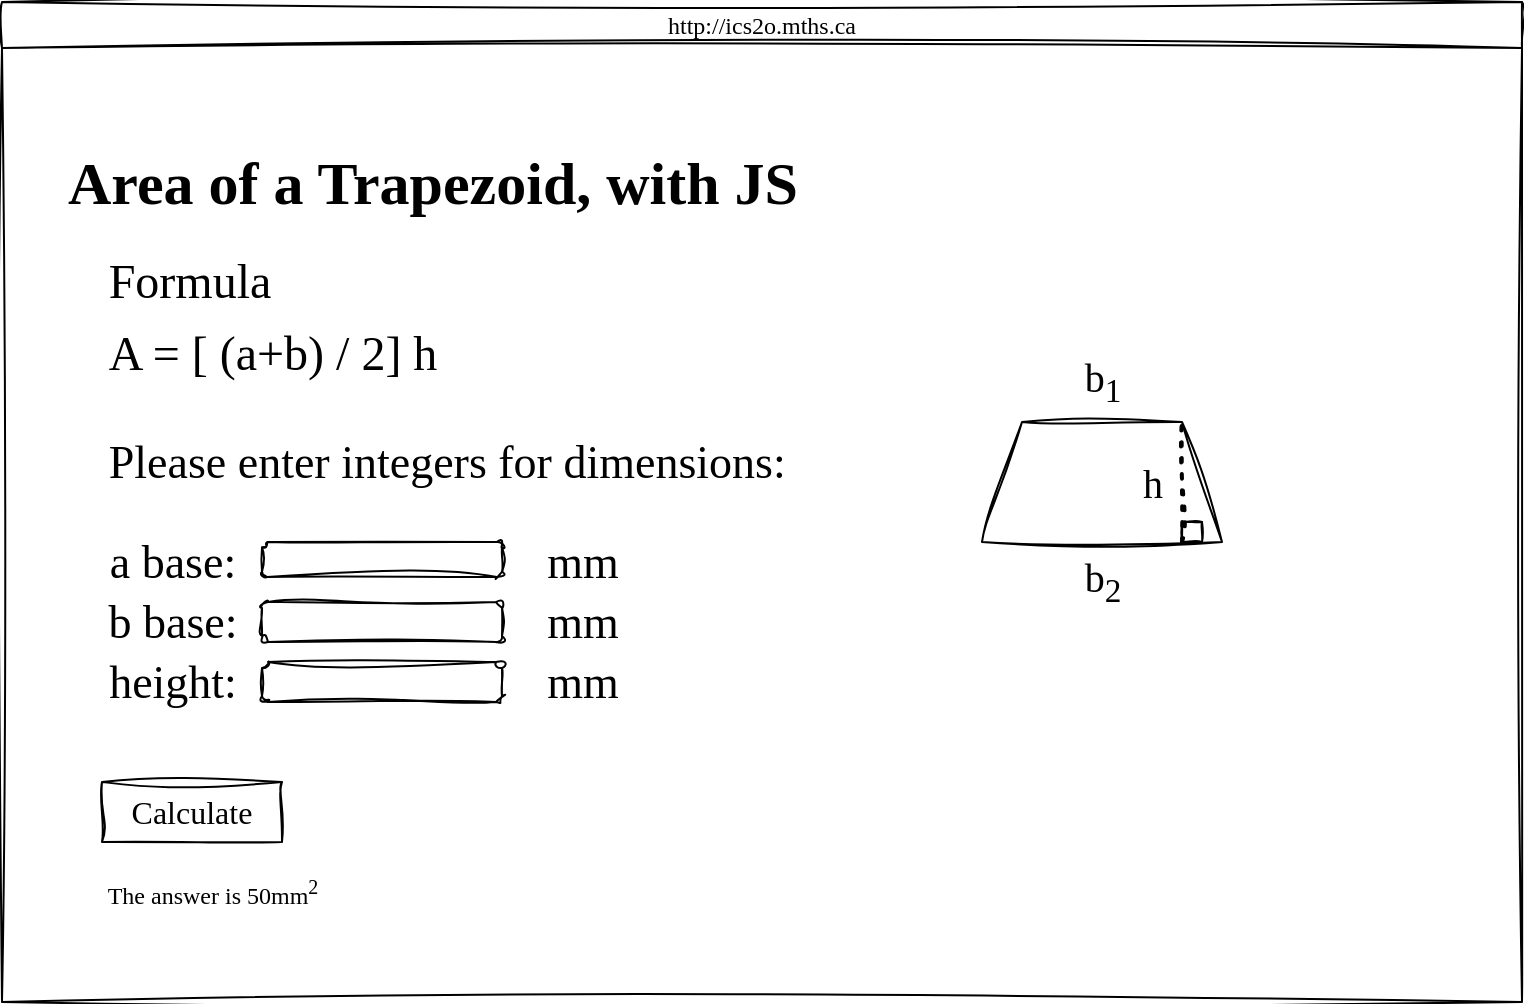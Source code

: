 <mxfile>
    <diagram id="HIP3nbAZw_EuaXWnEj3U" name="Page-1">
        <mxGraphModel dx="906" dy="512" grid="1" gridSize="10" guides="1" tooltips="1" connect="1" arrows="1" fold="1" page="1" pageScale="1" pageWidth="850" pageHeight="1100" math="0" shadow="0">
            <root>
                <mxCell id="0"/>
                <mxCell id="1" parent="0"/>
                <mxCell id="7" value="http://ics2o.mths.ca" style="swimlane;whiteSpace=wrap;html=1;sketch=1;curveFitting=1;jiggle=2;fontStyle=0;fontFamily=Times New Roman;" parent="1" vertex="1">
                    <mxGeometry x="50" y="150" width="760" height="500" as="geometry"/>
                </mxCell>
                <mxCell id="8" value="" style="shape=trapezoid;perimeter=trapezoidPerimeter;whiteSpace=wrap;html=1;fixedSize=1;sketch=1;hachureGap=4;jiggle=2;curveFitting=1;fontFamily=Architects Daughter;fontSource=https%3A%2F%2Ffonts.googleapis.com%2Fcss%3Ffamily%3DArchitects%2BDaughter;fontSize=20;" vertex="1" parent="7">
                    <mxGeometry x="490" y="210" width="120" height="60" as="geometry"/>
                </mxCell>
                <mxCell id="11" value="b&lt;sub&gt;1&lt;/sub&gt;" style="text;html=1;align=center;verticalAlign=middle;resizable=0;points=[];autosize=1;strokeColor=none;fillColor=none;fontSize=20;fontFamily=Times New Roman;sketch=1;hachureGap=4;jiggle=2;curveFitting=1;fontSource=https%3A%2F%2Ffonts.googleapis.com%2Fcss%3Ffamily%3DArchitects%2BDaughter;" vertex="1" parent="7">
                    <mxGeometry x="530" y="170" width="40" height="40" as="geometry"/>
                </mxCell>
                <mxCell id="13" value="" style="endArrow=none;dashed=1;html=1;dashPattern=1 3;strokeWidth=2;sketch=1;hachureGap=4;jiggle=2;curveFitting=1;fontFamily=Times New Roman;fontSize=16;entryX=0.832;entryY=0.007;entryDx=0;entryDy=0;entryPerimeter=0;" edge="1" parent="7" target="8">
                    <mxGeometry width="50" height="50" relative="1" as="geometry">
                        <mxPoint x="590" y="270" as="sourcePoint"/>
                        <mxPoint x="340" y="190" as="targetPoint"/>
                        <Array as="points"/>
                    </mxGeometry>
                </mxCell>
                <mxCell id="18" value="" style="swimlane;startSize=0;sketch=1;hachureGap=4;jiggle=2;curveFitting=1;fontFamily=Times New Roman;fontSize=20;" vertex="1" collapsed="1" parent="7">
                    <mxGeometry x="590" y="260" width="10" height="10" as="geometry">
                        <mxRectangle x="590" y="250" width="10" height="10" as="alternateBounds"/>
                    </mxGeometry>
                </mxCell>
                <mxCell id="20" value="h" style="text;html=1;align=center;verticalAlign=middle;resizable=0;points=[];autosize=1;strokeColor=none;fillColor=none;fontSize=20;fontFamily=Times New Roman;sketch=1;hachureGap=4;jiggle=2;curveFitting=1;fontSource=https%3A%2F%2Ffonts.googleapis.com%2Fcss%3Ffamily%3DArchitects%2BDaughter;" vertex="1" parent="7">
                    <mxGeometry x="560" y="220" width="30" height="40" as="geometry"/>
                </mxCell>
                <mxCell id="21" value="&lt;b&gt;&lt;font style=&quot;font-size: 30px;&quot;&gt;Area of a Trapezoid, with JS&lt;/font&gt;&lt;/b&gt;" style="text;html=1;align=center;verticalAlign=middle;resizable=0;points=[];autosize=1;strokeColor=none;fillColor=none;fontSize=20;fontFamily=Times New Roman;sketch=1;hachureGap=4;jiggle=2;curveFitting=1;fontSource=https%3A%2F%2Ffonts.googleapis.com%2Fcss%3Ffamily%3DArchitects%2BDaughter;" vertex="1" parent="7">
                    <mxGeometry x="20" y="65" width="390" height="50" as="geometry"/>
                </mxCell>
                <mxCell id="22" value="&lt;div style=&quot;text-align: left;&quot;&gt;&lt;span style=&quot;font-size: 24px; background-color: initial;&quot;&gt;Formula&lt;/span&gt;&lt;/div&gt;&lt;font style=&quot;font-size: 24px;&quot;&gt;A = [ (a+b) / 2] h&lt;/font&gt;" style="text;html=1;align=center;verticalAlign=middle;resizable=0;points=[];autosize=1;strokeColor=none;fillColor=none;fontSize=30;fontFamily=Times New Roman;sketch=1;hachureGap=4;jiggle=2;curveFitting=1;fontSource=https%3A%2F%2Ffonts.googleapis.com%2Fcss%3Ffamily%3DArchitects%2BDaughter;" vertex="1" parent="7">
                    <mxGeometry x="40" y="110" width="190" height="90" as="geometry"/>
                </mxCell>
                <mxCell id="23" value="&lt;font style=&quot;font-size: 23px;&quot;&gt;Please enter integers for dimensions:&amp;nbsp;&lt;/font&gt;" style="text;html=1;align=center;verticalAlign=middle;resizable=0;points=[];autosize=1;strokeColor=none;fillColor=none;fontSize=24;fontFamily=Times New Roman;sketch=1;hachureGap=4;jiggle=2;curveFitting=1;fontSource=https%3A%2F%2Ffonts.googleapis.com%2Fcss%3Ffamily%3DArchitects%2BDaughter;" vertex="1" parent="7">
                    <mxGeometry x="40" y="210" width="370" height="40" as="geometry"/>
                </mxCell>
                <mxCell id="25" value="b base:" style="text;html=1;align=center;verticalAlign=middle;resizable=0;points=[];autosize=1;strokeColor=none;fillColor=none;fontSize=23;fontFamily=Times New Roman;sketch=1;hachureGap=4;jiggle=2;curveFitting=1;fontSource=https%3A%2F%2Ffonts.googleapis.com%2Fcss%3Ffamily%3DArchitects%2BDaughter;" vertex="1" parent="7">
                    <mxGeometry x="40" y="290" width="90" height="40" as="geometry"/>
                </mxCell>
                <mxCell id="26" value="height:" style="text;html=1;align=center;verticalAlign=middle;resizable=0;points=[];autosize=1;strokeColor=none;fillColor=none;fontSize=23;fontFamily=Times New Roman;sketch=1;hachureGap=4;jiggle=2;curveFitting=1;fontSource=https%3A%2F%2Ffonts.googleapis.com%2Fcss%3Ffamily%3DArchitects%2BDaughter;" vertex="1" parent="7">
                    <mxGeometry x="40" y="320" width="90" height="40" as="geometry"/>
                </mxCell>
                <mxCell id="24" value="a base:" style="text;html=1;align=center;verticalAlign=middle;resizable=0;points=[];autosize=1;strokeColor=none;fillColor=none;fontSize=23;fontFamily=Times New Roman;sketch=1;hachureGap=4;jiggle=2;curveFitting=1;fontSource=https%3A%2F%2Ffonts.googleapis.com%2Fcss%3Ffamily%3DArchitects%2BDaughter;" vertex="1" parent="7">
                    <mxGeometry x="40" y="260" width="90" height="40" as="geometry"/>
                </mxCell>
                <mxCell id="27" value="" style="rounded=1;whiteSpace=wrap;html=1;sketch=1;hachureGap=4;jiggle=2;curveFitting=1;fontFamily=Times New Roman;fontSize=23;" vertex="1" parent="7">
                    <mxGeometry x="130" y="270" width="120" height="17.5" as="geometry"/>
                </mxCell>
                <mxCell id="28" value="" style="rounded=1;whiteSpace=wrap;html=1;sketch=1;hachureGap=4;jiggle=2;curveFitting=1;fontFamily=Times New Roman;fontSize=23;" vertex="1" parent="7">
                    <mxGeometry x="130" y="300" width="120" height="20" as="geometry"/>
                </mxCell>
                <mxCell id="29" value="" style="rounded=1;whiteSpace=wrap;html=1;sketch=1;hachureGap=4;jiggle=2;curveFitting=1;fontFamily=Times New Roman;fontSize=23;" vertex="1" parent="7">
                    <mxGeometry x="130" y="330" width="120" height="20" as="geometry"/>
                </mxCell>
                <mxCell id="12" value="b&lt;sub&gt;2&lt;/sub&gt;" style="text;html=1;align=center;verticalAlign=middle;resizable=0;points=[];autosize=1;strokeColor=none;fillColor=none;fontSize=20;fontFamily=Times New Roman;sketch=1;hachureGap=4;jiggle=2;curveFitting=1;fontSource=https%3A%2F%2Ffonts.googleapis.com%2Fcss%3Ffamily%3DArchitects%2BDaughter;" vertex="1" parent="7">
                    <mxGeometry x="530" y="270" width="40" height="40" as="geometry"/>
                </mxCell>
                <mxCell id="32" value="mm" style="text;html=1;align=center;verticalAlign=middle;resizable=0;points=[];autosize=1;strokeColor=none;fillColor=none;fontSize=23;fontFamily=Times New Roman;sketch=1;hachureGap=4;jiggle=2;curveFitting=1;fontSource=https%3A%2F%2Ffonts.googleapis.com%2Fcss%3Ffamily%3DArchitects%2BDaughter;" vertex="1" parent="7">
                    <mxGeometry x="260" y="260" width="60" height="40" as="geometry"/>
                </mxCell>
                <mxCell id="34" value="mm" style="text;html=1;align=center;verticalAlign=middle;resizable=0;points=[];autosize=1;strokeColor=none;fillColor=none;fontSize=23;fontFamily=Times New Roman;sketch=1;hachureGap=4;jiggle=2;curveFitting=1;fontSource=https%3A%2F%2Ffonts.googleapis.com%2Fcss%3Ffamily%3DArchitects%2BDaughter;" vertex="1" parent="7">
                    <mxGeometry x="260" y="320" width="60" height="40" as="geometry"/>
                </mxCell>
                <mxCell id="33" value="mm" style="text;html=1;align=center;verticalAlign=middle;resizable=0;points=[];autosize=1;strokeColor=none;fillColor=none;fontSize=23;fontFamily=Times New Roman;sketch=1;hachureGap=4;jiggle=2;curveFitting=1;fontSource=https%3A%2F%2Ffonts.googleapis.com%2Fcss%3Ffamily%3DArchitects%2BDaughter;" vertex="1" parent="7">
                    <mxGeometry x="260" y="290" width="60" height="40" as="geometry"/>
                </mxCell>
                <mxCell id="36" value="&lt;font style=&quot;font-size: 16px;&quot;&gt;Calculate&lt;/font&gt;" style="rounded=0;whiteSpace=wrap;html=1;sketch=1;hachureGap=4;jiggle=2;curveFitting=1;fontFamily=Times New Roman;fontSize=19;" vertex="1" parent="7">
                    <mxGeometry x="50" y="390" width="90" height="30" as="geometry"/>
                </mxCell>
                <mxCell id="37" value="&lt;font style=&quot;font-size: 12px;&quot;&gt;The answer is 50mm&lt;sup&gt;2&lt;/sup&gt;&lt;/font&gt;" style="text;html=1;align=center;verticalAlign=middle;resizable=0;points=[];autosize=1;strokeColor=none;fillColor=none;fontSize=16;fontFamily=Times New Roman;sketch=1;hachureGap=4;jiggle=2;curveFitting=1;fontSource=https%3A%2F%2Ffonts.googleapis.com%2Fcss%3Ffamily%3DArchitects%2BDaughter;" vertex="1" parent="7">
                    <mxGeometry x="40" y="430" width="130" height="30" as="geometry"/>
                </mxCell>
            </root>
        </mxGraphModel>
    </diagram>
</mxfile>